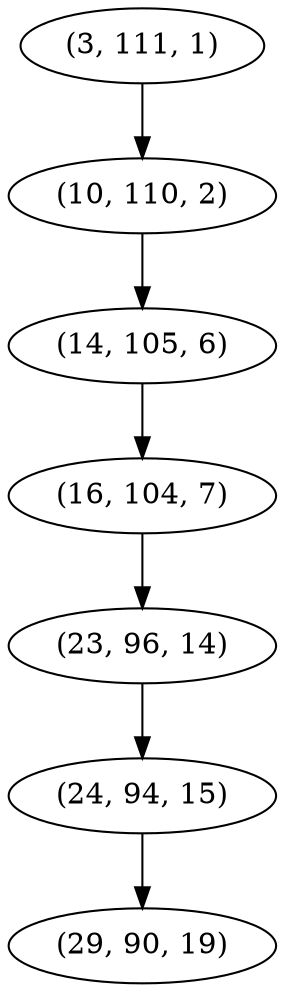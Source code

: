 digraph tree {
    "(3, 111, 1)";
    "(10, 110, 2)";
    "(14, 105, 6)";
    "(16, 104, 7)";
    "(23, 96, 14)";
    "(24, 94, 15)";
    "(29, 90, 19)";
    "(3, 111, 1)" -> "(10, 110, 2)";
    "(10, 110, 2)" -> "(14, 105, 6)";
    "(14, 105, 6)" -> "(16, 104, 7)";
    "(16, 104, 7)" -> "(23, 96, 14)";
    "(23, 96, 14)" -> "(24, 94, 15)";
    "(24, 94, 15)" -> "(29, 90, 19)";
}
